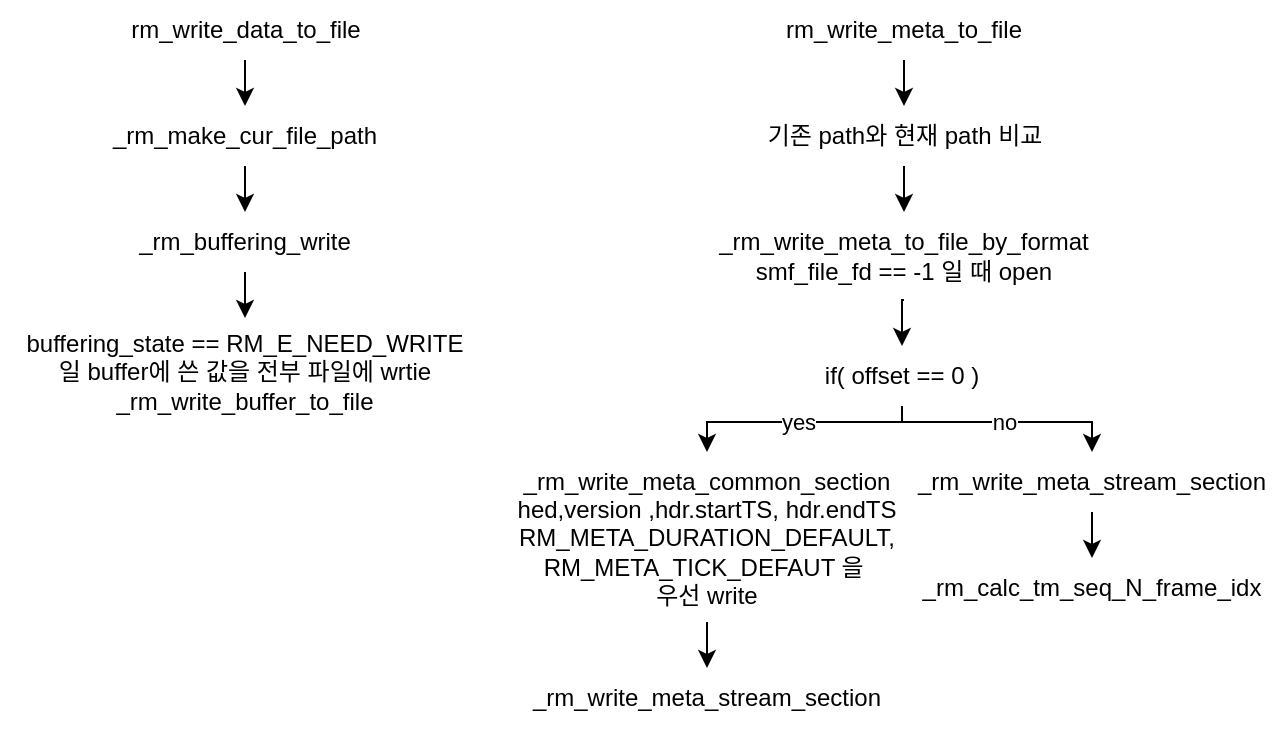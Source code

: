 <mxfile version="21.6.5" type="github">
  <diagram name="페이지-1" id="Zve-fHR-Un429lLLsyZV">
    <mxGraphModel dx="920" dy="607" grid="0" gridSize="10" guides="1" tooltips="1" connect="1" arrows="1" fold="1" page="0" pageScale="1" pageWidth="827" pageHeight="1169" math="0" shadow="0">
      <root>
        <mxCell id="0" />
        <mxCell id="1" parent="0" />
        <mxCell id="bo2wdk6cWCxJMp5UY7U4-13" style="edgeStyle=orthogonalEdgeStyle;rounded=0;orthogonalLoop=1;jettySize=auto;html=1;exitX=0.5;exitY=1;exitDx=0;exitDy=0;entryX=0.5;entryY=0;entryDx=0;entryDy=0;" parent="1" source="bo2wdk6cWCxJMp5UY7U4-1" target="bo2wdk6cWCxJMp5UY7U4-11" edge="1">
          <mxGeometry relative="1" as="geometry" />
        </mxCell>
        <mxCell id="bo2wdk6cWCxJMp5UY7U4-1" value="rm_write_meta_to_file" style="text;html=1;strokeColor=none;fillColor=none;align=center;verticalAlign=middle;whiteSpace=wrap;rounded=0;" parent="1" vertex="1">
          <mxGeometry x="167" y="48" width="130" height="30" as="geometry" />
        </mxCell>
        <mxCell id="bo2wdk6cWCxJMp5UY7U4-8" style="edgeStyle=orthogonalEdgeStyle;rounded=0;orthogonalLoop=1;jettySize=auto;html=1;exitX=0.5;exitY=1;exitDx=0;exitDy=0;entryX=0.5;entryY=0;entryDx=0;entryDy=0;" parent="1" source="bo2wdk6cWCxJMp5UY7U4-2" target="bo2wdk6cWCxJMp5UY7U4-4" edge="1">
          <mxGeometry relative="1" as="geometry" />
        </mxCell>
        <mxCell id="bo2wdk6cWCxJMp5UY7U4-2" value="rm_write_data_to_file" style="text;html=1;strokeColor=none;fillColor=none;align=center;verticalAlign=middle;whiteSpace=wrap;rounded=0;" parent="1" vertex="1">
          <mxGeometry x="-162.5" y="48" width="130" height="30" as="geometry" />
        </mxCell>
        <mxCell id="bo2wdk6cWCxJMp5UY7U4-9" style="edgeStyle=orthogonalEdgeStyle;rounded=0;orthogonalLoop=1;jettySize=auto;html=1;exitX=0.5;exitY=1;exitDx=0;exitDy=0;entryX=0.5;entryY=0;entryDx=0;entryDy=0;" parent="1" source="bo2wdk6cWCxJMp5UY7U4-4" target="bo2wdk6cWCxJMp5UY7U4-5" edge="1">
          <mxGeometry relative="1" as="geometry" />
        </mxCell>
        <mxCell id="bo2wdk6cWCxJMp5UY7U4-4" value="_rm_make_cur_file_path" style="text;html=1;strokeColor=none;fillColor=none;align=center;verticalAlign=middle;whiteSpace=wrap;rounded=0;" parent="1" vertex="1">
          <mxGeometry x="-173" y="101" width="151" height="30" as="geometry" />
        </mxCell>
        <mxCell id="bo2wdk6cWCxJMp5UY7U4-10" style="edgeStyle=orthogonalEdgeStyle;rounded=0;orthogonalLoop=1;jettySize=auto;html=1;exitX=0.5;exitY=1;exitDx=0;exitDy=0;entryX=0.5;entryY=0;entryDx=0;entryDy=0;" parent="1" source="bo2wdk6cWCxJMp5UY7U4-5" target="bo2wdk6cWCxJMp5UY7U4-7" edge="1">
          <mxGeometry relative="1" as="geometry" />
        </mxCell>
        <mxCell id="bo2wdk6cWCxJMp5UY7U4-5" value="_rm_buffering_write" style="text;html=1;strokeColor=none;fillColor=none;align=center;verticalAlign=middle;whiteSpace=wrap;rounded=0;" parent="1" vertex="1">
          <mxGeometry x="-173" y="154" width="151" height="30" as="geometry" />
        </mxCell>
        <mxCell id="bo2wdk6cWCxJMp5UY7U4-7" value="buffering_state == RM_E_NEED_WRITE&lt;br&gt;일 buffer에 쓴 값을 전부 파일에 wrtie&lt;br&gt;_rm_write_buffer_to_file" style="text;html=1;strokeColor=none;fillColor=none;align=center;verticalAlign=middle;whiteSpace=wrap;rounded=0;" parent="1" vertex="1">
          <mxGeometry x="-220" y="207" width="245" height="53" as="geometry" />
        </mxCell>
        <mxCell id="bo2wdk6cWCxJMp5UY7U4-14" style="edgeStyle=orthogonalEdgeStyle;rounded=0;orthogonalLoop=1;jettySize=auto;html=1;exitX=0.5;exitY=1;exitDx=0;exitDy=0;entryX=0.5;entryY=0;entryDx=0;entryDy=0;" parent="1" source="bo2wdk6cWCxJMp5UY7U4-11" target="bo2wdk6cWCxJMp5UY7U4-12" edge="1">
          <mxGeometry relative="1" as="geometry" />
        </mxCell>
        <mxCell id="bo2wdk6cWCxJMp5UY7U4-11" value="기존 path와 현재 path 비교" style="text;html=1;strokeColor=none;fillColor=none;align=center;verticalAlign=middle;whiteSpace=wrap;rounded=0;" parent="1" vertex="1">
          <mxGeometry x="145.5" y="101" width="173" height="30" as="geometry" />
        </mxCell>
        <mxCell id="bo2wdk6cWCxJMp5UY7U4-16" style="edgeStyle=orthogonalEdgeStyle;rounded=0;orthogonalLoop=1;jettySize=auto;html=1;exitX=0.5;exitY=1;exitDx=0;exitDy=0;entryX=0.5;entryY=0;entryDx=0;entryDy=0;" parent="1" source="bo2wdk6cWCxJMp5UY7U4-12" target="bo2wdk6cWCxJMp5UY7U4-15" edge="1">
          <mxGeometry relative="1" as="geometry" />
        </mxCell>
        <mxCell id="bo2wdk6cWCxJMp5UY7U4-12" value="_rm_write_meta_to_file_by_format&lt;br&gt;smf_file_fd == -1 일 때 open" style="text;html=1;strokeColor=none;fillColor=none;align=center;verticalAlign=middle;whiteSpace=wrap;rounded=0;" parent="1" vertex="1">
          <mxGeometry x="125.25" y="154" width="213.5" height="44" as="geometry" />
        </mxCell>
        <mxCell id="bo2wdk6cWCxJMp5UY7U4-22" value="yes" style="edgeStyle=orthogonalEdgeStyle;rounded=0;orthogonalLoop=1;jettySize=auto;html=1;exitX=0.5;exitY=1;exitDx=0;exitDy=0;entryX=0.5;entryY=0;entryDx=0;entryDy=0;" parent="1" source="bo2wdk6cWCxJMp5UY7U4-15" target="bo2wdk6cWCxJMp5UY7U4-17" edge="1">
          <mxGeometry relative="1" as="geometry">
            <Array as="points">
              <mxPoint x="231" y="259" />
              <mxPoint x="134" y="259" />
            </Array>
          </mxGeometry>
        </mxCell>
        <mxCell id="bo2wdk6cWCxJMp5UY7U4-23" value="no" style="edgeStyle=orthogonalEdgeStyle;rounded=0;orthogonalLoop=1;jettySize=auto;html=1;exitX=0.5;exitY=1;exitDx=0;exitDy=0;entryX=0.5;entryY=0;entryDx=0;entryDy=0;" parent="1" source="bo2wdk6cWCxJMp5UY7U4-15" target="bo2wdk6cWCxJMp5UY7U4-18" edge="1">
          <mxGeometry relative="1" as="geometry">
            <Array as="points">
              <mxPoint x="231" y="259" />
              <mxPoint x="326" y="259" />
            </Array>
          </mxGeometry>
        </mxCell>
        <mxCell id="bo2wdk6cWCxJMp5UY7U4-15" value="if( offset == 0 )" style="text;html=1;strokeColor=none;fillColor=none;align=center;verticalAlign=middle;whiteSpace=wrap;rounded=0;" parent="1" vertex="1">
          <mxGeometry x="166" y="221" width="130" height="30" as="geometry" />
        </mxCell>
        <mxCell id="bo2wdk6cWCxJMp5UY7U4-26" style="edgeStyle=orthogonalEdgeStyle;rounded=0;orthogonalLoop=1;jettySize=auto;html=1;exitX=0.5;exitY=1;exitDx=0;exitDy=0;entryX=0.5;entryY=0;entryDx=0;entryDy=0;" parent="1" source="bo2wdk6cWCxJMp5UY7U4-17" target="bo2wdk6cWCxJMp5UY7U4-25" edge="1">
          <mxGeometry relative="1" as="geometry" />
        </mxCell>
        <mxCell id="bo2wdk6cWCxJMp5UY7U4-17" value="_rm_write_meta_common_section&lt;br&gt;hed,version ,hdr.startTS, hdr.endTS&lt;br&gt;RM_META_DURATION_DEFAULT, RM_META_TICK_DEFAUT 을&amp;nbsp;&lt;br&gt;우선 write" style="text;html=1;strokeColor=none;fillColor=none;align=center;verticalAlign=middle;whiteSpace=wrap;rounded=0;" parent="1" vertex="1">
          <mxGeometry x="36" y="274" width="195" height="85" as="geometry" />
        </mxCell>
        <mxCell id="bo2wdk6cWCxJMp5UY7U4-28" style="edgeStyle=orthogonalEdgeStyle;rounded=0;orthogonalLoop=1;jettySize=auto;html=1;exitX=0.5;exitY=1;exitDx=0;exitDy=0;entryX=0.5;entryY=0;entryDx=0;entryDy=0;" parent="1" source="bo2wdk6cWCxJMp5UY7U4-18" target="bo2wdk6cWCxJMp5UY7U4-27" edge="1">
          <mxGeometry relative="1" as="geometry" />
        </mxCell>
        <mxCell id="bo2wdk6cWCxJMp5UY7U4-18" value="_rm_write_meta_stream_section" style="text;html=1;strokeColor=none;fillColor=none;align=center;verticalAlign=middle;whiteSpace=wrap;rounded=0;" parent="1" vertex="1">
          <mxGeometry x="231" y="274" width="190" height="30" as="geometry" />
        </mxCell>
        <mxCell id="bo2wdk6cWCxJMp5UY7U4-25" value="_rm_write_meta_stream_section" style="text;html=1;strokeColor=none;fillColor=none;align=center;verticalAlign=middle;whiteSpace=wrap;rounded=0;" parent="1" vertex="1">
          <mxGeometry x="39.25" y="382" width="188.5" height="30" as="geometry" />
        </mxCell>
        <mxCell id="bo2wdk6cWCxJMp5UY7U4-27" value="_rm_calc_tm_seq_N_frame_idx" style="text;html=1;strokeColor=none;fillColor=none;align=center;verticalAlign=middle;whiteSpace=wrap;rounded=0;" parent="1" vertex="1">
          <mxGeometry x="231" y="327" width="190" height="30" as="geometry" />
        </mxCell>
      </root>
    </mxGraphModel>
  </diagram>
</mxfile>
